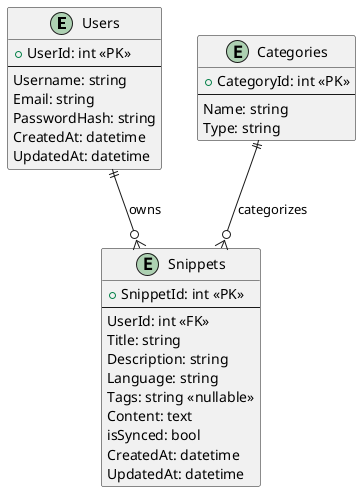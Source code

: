 @startuml

entity Users {
  +UserId: int <<PK>>
  --
  Username: string
  Email: string
  PasswordHash: string
  CreatedAt: datetime
  UpdatedAt: datetime
}

entity Snippets {
  +SnippetId: int <<PK>>
  --
  UserId: int <<FK>>
  Title: string
  Description: string
  Language: string
  Tags: string <<nullable>>
  Content: text
  isSynced: bool
  CreatedAt: datetime
  UpdatedAt: datetime
}

entity Categories {
  +CategoryId: int <<PK>>
  --
  Name: string
  Type: string
}

Users ||--o{ Snippets : owns
Categories ||--o{ Snippets : categorizes

@enduml